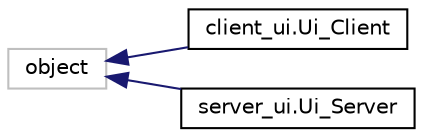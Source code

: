 digraph "Graphical Class Hierarchy"
{
 // LATEX_PDF_SIZE
  edge [fontname="Helvetica",fontsize="10",labelfontname="Helvetica",labelfontsize="10"];
  node [fontname="Helvetica",fontsize="10",shape=record];
  rankdir="LR";
  Node3 [label="object",height=0.2,width=0.4,color="grey75", fillcolor="white", style="filled",tooltip=" "];
  Node3 -> Node0 [dir="back",color="midnightblue",fontsize="10",style="solid",fontname="Helvetica"];
  Node0 [label="client_ui.Ui_Client",height=0.2,width=0.4,color="black", fillcolor="white", style="filled",URL="$classclient__ui_1_1Ui__Client.html",tooltip=" "];
  Node3 -> Node5 [dir="back",color="midnightblue",fontsize="10",style="solid",fontname="Helvetica"];
  Node5 [label="server_ui.Ui_Server",height=0.2,width=0.4,color="black", fillcolor="white", style="filled",URL="$classserver__ui_1_1Ui__Server.html",tooltip=" "];
}
